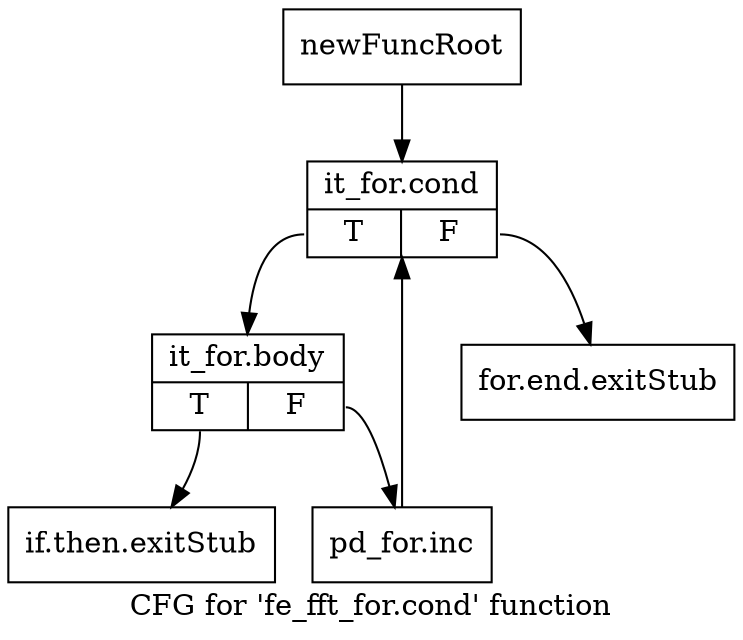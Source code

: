 digraph "CFG for 'fe_fft_for.cond' function" {
	label="CFG for 'fe_fft_for.cond' function";

	Node0x130d770 [shape=record,label="{newFuncRoot}"];
	Node0x130d770 -> Node0x130d860;
	Node0x130d7c0 [shape=record,label="{for.end.exitStub}"];
	Node0x130d810 [shape=record,label="{if.then.exitStub}"];
	Node0x130d860 [shape=record,label="{it_for.cond|{<s0>T|<s1>F}}"];
	Node0x130d860:s0 -> Node0x130d8b0;
	Node0x130d860:s1 -> Node0x130d7c0;
	Node0x130d8b0 [shape=record,label="{it_for.body|{<s0>T|<s1>F}}"];
	Node0x130d8b0:s0 -> Node0x130d810;
	Node0x130d8b0:s1 -> Node0x130d900;
	Node0x130d900 [shape=record,label="{pd_for.inc}"];
	Node0x130d900 -> Node0x130d860;
}
